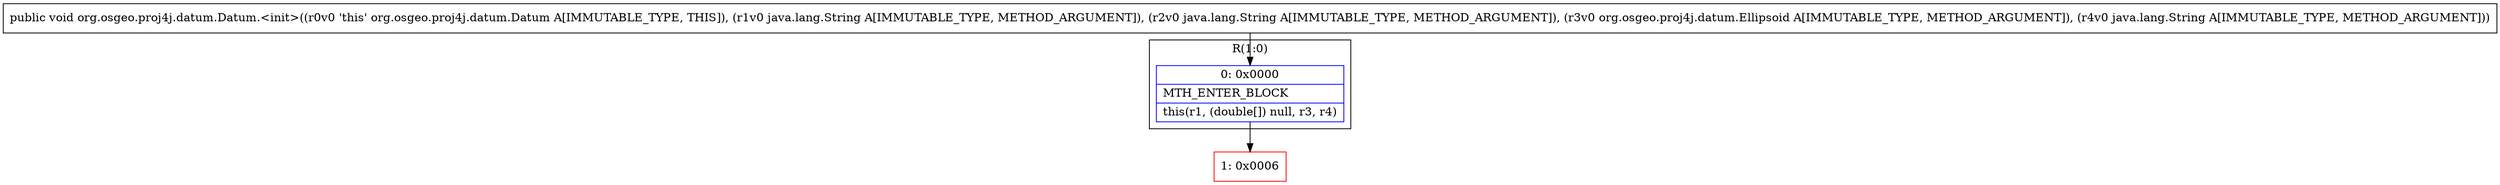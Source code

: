 digraph "CFG fororg.osgeo.proj4j.datum.Datum.\<init\>(Ljava\/lang\/String;Ljava\/lang\/String;Lorg\/osgeo\/proj4j\/datum\/Ellipsoid;Ljava\/lang\/String;)V" {
subgraph cluster_Region_2060063605 {
label = "R(1:0)";
node [shape=record,color=blue];
Node_0 [shape=record,label="{0\:\ 0x0000|MTH_ENTER_BLOCK\l|this(r1, (double[]) null, r3, r4)\l}"];
}
Node_1 [shape=record,color=red,label="{1\:\ 0x0006}"];
MethodNode[shape=record,label="{public void org.osgeo.proj4j.datum.Datum.\<init\>((r0v0 'this' org.osgeo.proj4j.datum.Datum A[IMMUTABLE_TYPE, THIS]), (r1v0 java.lang.String A[IMMUTABLE_TYPE, METHOD_ARGUMENT]), (r2v0 java.lang.String A[IMMUTABLE_TYPE, METHOD_ARGUMENT]), (r3v0 org.osgeo.proj4j.datum.Ellipsoid A[IMMUTABLE_TYPE, METHOD_ARGUMENT]), (r4v0 java.lang.String A[IMMUTABLE_TYPE, METHOD_ARGUMENT])) }"];
MethodNode -> Node_0;
Node_0 -> Node_1;
}

